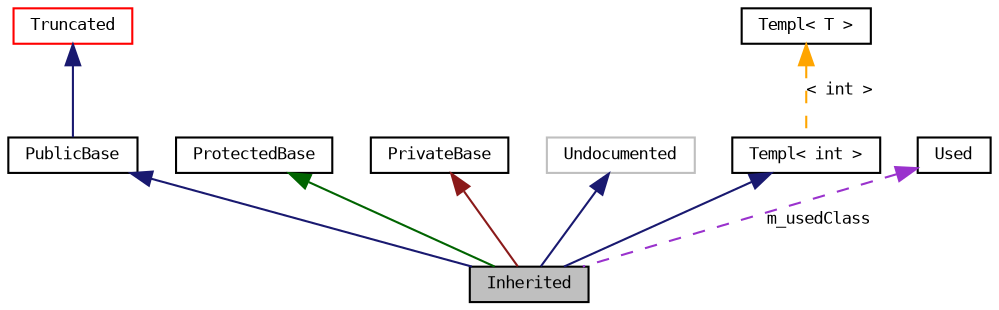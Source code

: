 digraph "Legenda do Grafo"
{
 // LATEX_PDF_SIZE
  bgcolor="transparent";
  edge [fontname="DejaVuSansMono",fontsize="8",labelfontname="DejaVuSansMono",labelfontsize="8"];
  node [fontname="DejaVuSansMono",fontsize="8",shape=record];
  Node9 [shape="box",label="Inherited",fontsize="8",height=0.2,width=0.4,fontname="DejaVuSansMono",fillcolor="grey75",style="filled" fontcolor="black"];
  Node10 -> Node9 [dir="back",color="midnightblue",fontsize="8",style="solid",fontname="DejaVuSansMono"];
  Node10 [shape="box",label="PublicBase",fontsize="8",height=0.2,width=0.4,fontname="DejaVuSansMono",color="black"];
  Node11 -> Node10 [dir="back",color="midnightblue",fontsize="8",style="solid",fontname="DejaVuSansMono"];
  Node11 [shape="box",label="Truncated",fontsize="8",height=0.2,width=0.4,fontname="DejaVuSansMono",color="red"];
  Node13 -> Node9 [dir="back",color="darkgreen",fontsize="8",style="solid",fontname="DejaVuSansMono"];
  Node13 [shape="box",label="ProtectedBase",fontsize="8",height=0.2,width=0.4,fontname="DejaVuSansMono",color="black"];
  Node14 -> Node9 [dir="back",color="firebrick4",fontsize="8",style="solid",fontname="DejaVuSansMono"];
  Node14 [shape="box",label="PrivateBase",fontsize="8",height=0.2,width=0.4,fontname="DejaVuSansMono",color="black"];
  Node15 -> Node9 [dir="back",color="midnightblue",fontsize="8",style="solid",fontname="DejaVuSansMono"];
  Node15 [shape="box",label="Undocumented",fontsize="8",height=0.2,width=0.4,fontname="DejaVuSansMono",color="grey75"];
  Node16 -> Node9 [dir="back",color="midnightblue",fontsize="8",style="solid",fontname="DejaVuSansMono"];
  Node16 [shape="box",label="Templ< int >",fontsize="8",height=0.2,width=0.4,fontname="DejaVuSansMono",color="black"];
  Node17 -> Node16 [dir="back",color="orange",fontsize="8",style="dashed",label="< int >",fontname="DejaVuSansMono"];
  Node17 [shape="box",label="Templ< T >",fontsize="8",height=0.2,width=0.4,fontname="DejaVuSansMono",color="black"];
  Node18 -> Node9 [dir="back",color="darkorchid3",fontsize="8",style="dashed",label="m_usedClass",fontname="DejaVuSansMono"];
  Node18 [shape="box",label="Used",fontsize="8",height=0.2,width=0.4,fontname="DejaVuSansMono",color="black"];
}
